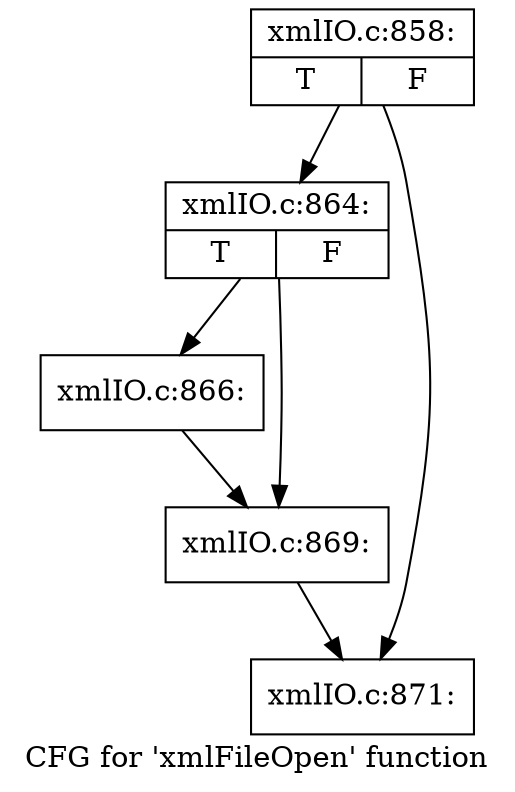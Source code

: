 digraph "CFG for 'xmlFileOpen' function" {
	label="CFG for 'xmlFileOpen' function";

	Node0x55ed346dd110 [shape=record,label="{xmlIO.c:858:|{<s0>T|<s1>F}}"];
	Node0x55ed346dd110 -> Node0x55ed346e4e40;
	Node0x55ed346dd110 -> Node0x55ed346e4e90;
	Node0x55ed346e4e40 [shape=record,label="{xmlIO.c:864:|{<s0>T|<s1>F}}"];
	Node0x55ed346e4e40 -> Node0x55ed346e5950;
	Node0x55ed346e4e40 -> Node0x55ed346e59a0;
	Node0x55ed346e5950 [shape=record,label="{xmlIO.c:866:}"];
	Node0x55ed346e5950 -> Node0x55ed346e59a0;
	Node0x55ed346e59a0 [shape=record,label="{xmlIO.c:869:}"];
	Node0x55ed346e59a0 -> Node0x55ed346e4e90;
	Node0x55ed346e4e90 [shape=record,label="{xmlIO.c:871:}"];
}
